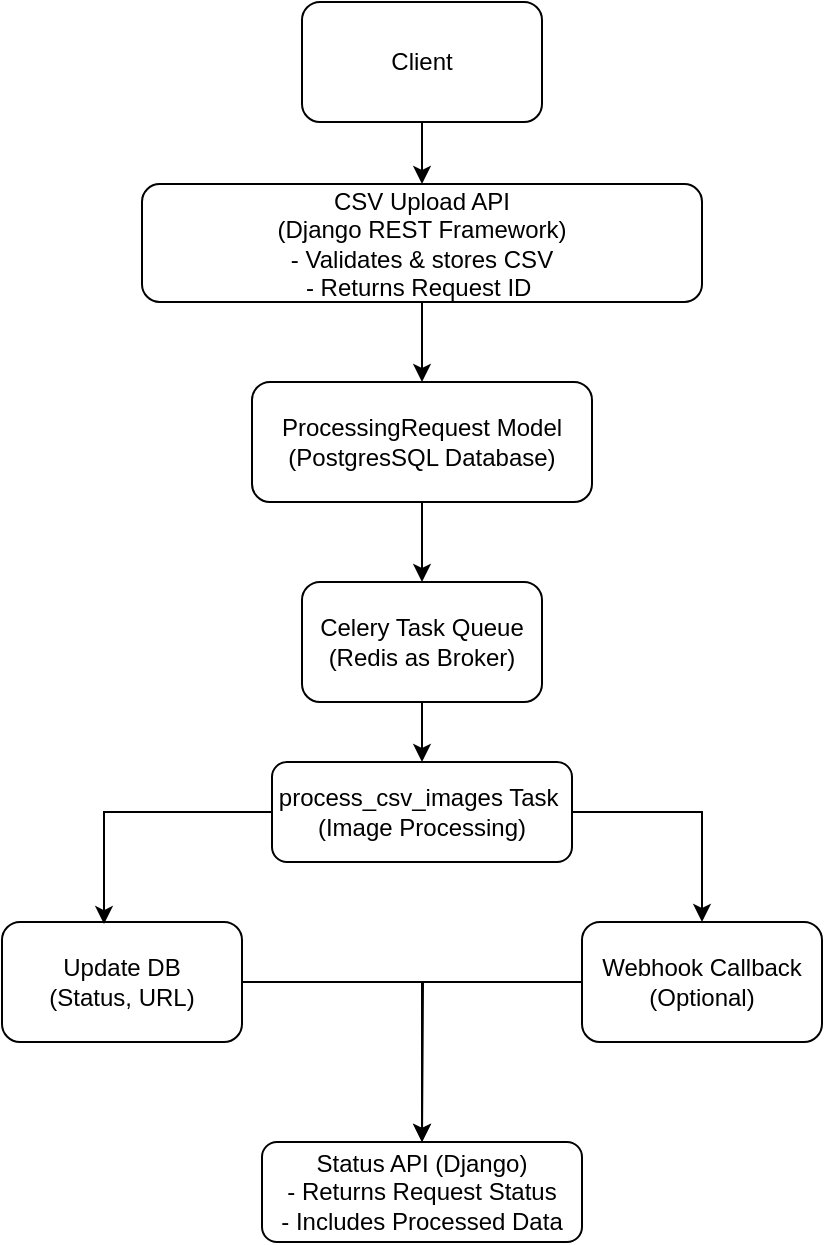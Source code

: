 <mxfile version="26.0.16">
  <diagram name="Page-1" id="HAieS8kcULXonBxf-BVV">
    <mxGraphModel dx="984" dy="540" grid="1" gridSize="10" guides="1" tooltips="1" connect="1" arrows="1" fold="1" page="1" pageScale="1" pageWidth="850" pageHeight="1100" math="0" shadow="0">
      <root>
        <mxCell id="0" />
        <mxCell id="1" parent="0" />
        <mxCell id="lMrZ5ANftQnotJkdnZw0-9" value="" style="edgeStyle=orthogonalEdgeStyle;rounded=0;orthogonalLoop=1;jettySize=auto;html=1;" edge="1" parent="1" source="lMrZ5ANftQnotJkdnZw0-1" target="lMrZ5ANftQnotJkdnZw0-3">
          <mxGeometry relative="1" as="geometry" />
        </mxCell>
        <mxCell id="lMrZ5ANftQnotJkdnZw0-1" value="Client" style="rounded=1;whiteSpace=wrap;html=1;" vertex="1" parent="1">
          <mxGeometry x="340" y="60" width="120" height="60" as="geometry" />
        </mxCell>
        <mxCell id="lMrZ5ANftQnotJkdnZw0-11" value="" style="edgeStyle=orthogonalEdgeStyle;rounded=0;orthogonalLoop=1;jettySize=auto;html=1;" edge="1" parent="1" source="lMrZ5ANftQnotJkdnZw0-2" target="lMrZ5ANftQnotJkdnZw0-4">
          <mxGeometry relative="1" as="geometry" />
        </mxCell>
        <mxCell id="lMrZ5ANftQnotJkdnZw0-2" value="ProcessingRequest Model&lt;br&gt;(PostgresSQL Database)" style="rounded=1;whiteSpace=wrap;html=1;" vertex="1" parent="1">
          <mxGeometry x="315" y="250" width="170" height="60" as="geometry" />
        </mxCell>
        <mxCell id="lMrZ5ANftQnotJkdnZw0-10" value="" style="edgeStyle=orthogonalEdgeStyle;rounded=0;orthogonalLoop=1;jettySize=auto;html=1;" edge="1" parent="1" source="lMrZ5ANftQnotJkdnZw0-3" target="lMrZ5ANftQnotJkdnZw0-2">
          <mxGeometry relative="1" as="geometry" />
        </mxCell>
        <mxCell id="lMrZ5ANftQnotJkdnZw0-3" value="CSV Upload API&lt;br&gt;(Django REST Framework)&lt;br&gt;- Validates &amp;amp; stores CSV&lt;br&gt;- &lt;span class=&quot;hljs-keyword&quot;&gt;Returns&lt;/span&gt; Request ID&amp;nbsp;" style="rounded=1;whiteSpace=wrap;html=1;" vertex="1" parent="1">
          <mxGeometry x="260" y="151" width="280" height="59" as="geometry" />
        </mxCell>
        <mxCell id="lMrZ5ANftQnotJkdnZw0-12" value="" style="edgeStyle=orthogonalEdgeStyle;rounded=0;orthogonalLoop=1;jettySize=auto;html=1;" edge="1" parent="1" source="lMrZ5ANftQnotJkdnZw0-4" target="lMrZ5ANftQnotJkdnZw0-5">
          <mxGeometry relative="1" as="geometry" />
        </mxCell>
        <mxCell id="lMrZ5ANftQnotJkdnZw0-4" value="Celery Task Queue&lt;br&gt;(Redis as Broker)" style="rounded=1;whiteSpace=wrap;html=1;" vertex="1" parent="1">
          <mxGeometry x="340" y="350" width="120" height="60" as="geometry" />
        </mxCell>
        <mxCell id="lMrZ5ANftQnotJkdnZw0-14" style="edgeStyle=orthogonalEdgeStyle;rounded=0;orthogonalLoop=1;jettySize=auto;html=1;" edge="1" parent="1" source="lMrZ5ANftQnotJkdnZw0-5" target="lMrZ5ANftQnotJkdnZw0-7">
          <mxGeometry relative="1" as="geometry" />
        </mxCell>
        <mxCell id="lMrZ5ANftQnotJkdnZw0-5" value="process_csv_images Task&amp;nbsp;&lt;br&gt;(Image Processing)" style="rounded=1;whiteSpace=wrap;html=1;" vertex="1" parent="1">
          <mxGeometry x="325" y="440" width="150" height="50" as="geometry" />
        </mxCell>
        <mxCell id="lMrZ5ANftQnotJkdnZw0-15" style="edgeStyle=orthogonalEdgeStyle;rounded=0;orthogonalLoop=1;jettySize=auto;html=1;entryX=0.5;entryY=0;entryDx=0;entryDy=0;" edge="1" parent="1" source="lMrZ5ANftQnotJkdnZw0-6" target="lMrZ5ANftQnotJkdnZw0-8">
          <mxGeometry relative="1" as="geometry" />
        </mxCell>
        <mxCell id="lMrZ5ANftQnotJkdnZw0-6" value="Update DB&lt;br&gt;(Status, URL)" style="rounded=1;whiteSpace=wrap;html=1;" vertex="1" parent="1">
          <mxGeometry x="190" y="520" width="120" height="60" as="geometry" />
        </mxCell>
        <mxCell id="lMrZ5ANftQnotJkdnZw0-16" style="edgeStyle=orthogonalEdgeStyle;rounded=0;orthogonalLoop=1;jettySize=auto;html=1;" edge="1" parent="1" source="lMrZ5ANftQnotJkdnZw0-7">
          <mxGeometry relative="1" as="geometry">
            <mxPoint x="400" y="630" as="targetPoint" />
          </mxGeometry>
        </mxCell>
        <mxCell id="lMrZ5ANftQnotJkdnZw0-7" value="Webhook Callback&lt;br&gt;(Optional)" style="rounded=1;whiteSpace=wrap;html=1;" vertex="1" parent="1">
          <mxGeometry x="480" y="520" width="120" height="60" as="geometry" />
        </mxCell>
        <mxCell id="lMrZ5ANftQnotJkdnZw0-8" value="Status API (Django)&lt;br&gt;- Returns Request Status&lt;br&gt;- Includes Processed Data" style="rounded=1;whiteSpace=wrap;html=1;" vertex="1" parent="1">
          <mxGeometry x="320" y="630" width="160" height="50" as="geometry" />
        </mxCell>
        <mxCell id="lMrZ5ANftQnotJkdnZw0-13" style="edgeStyle=orthogonalEdgeStyle;rounded=0;orthogonalLoop=1;jettySize=auto;html=1;entryX=0.425;entryY=0.017;entryDx=0;entryDy=0;entryPerimeter=0;" edge="1" parent="1" source="lMrZ5ANftQnotJkdnZw0-5" target="lMrZ5ANftQnotJkdnZw0-6">
          <mxGeometry relative="1" as="geometry" />
        </mxCell>
      </root>
    </mxGraphModel>
  </diagram>
</mxfile>
